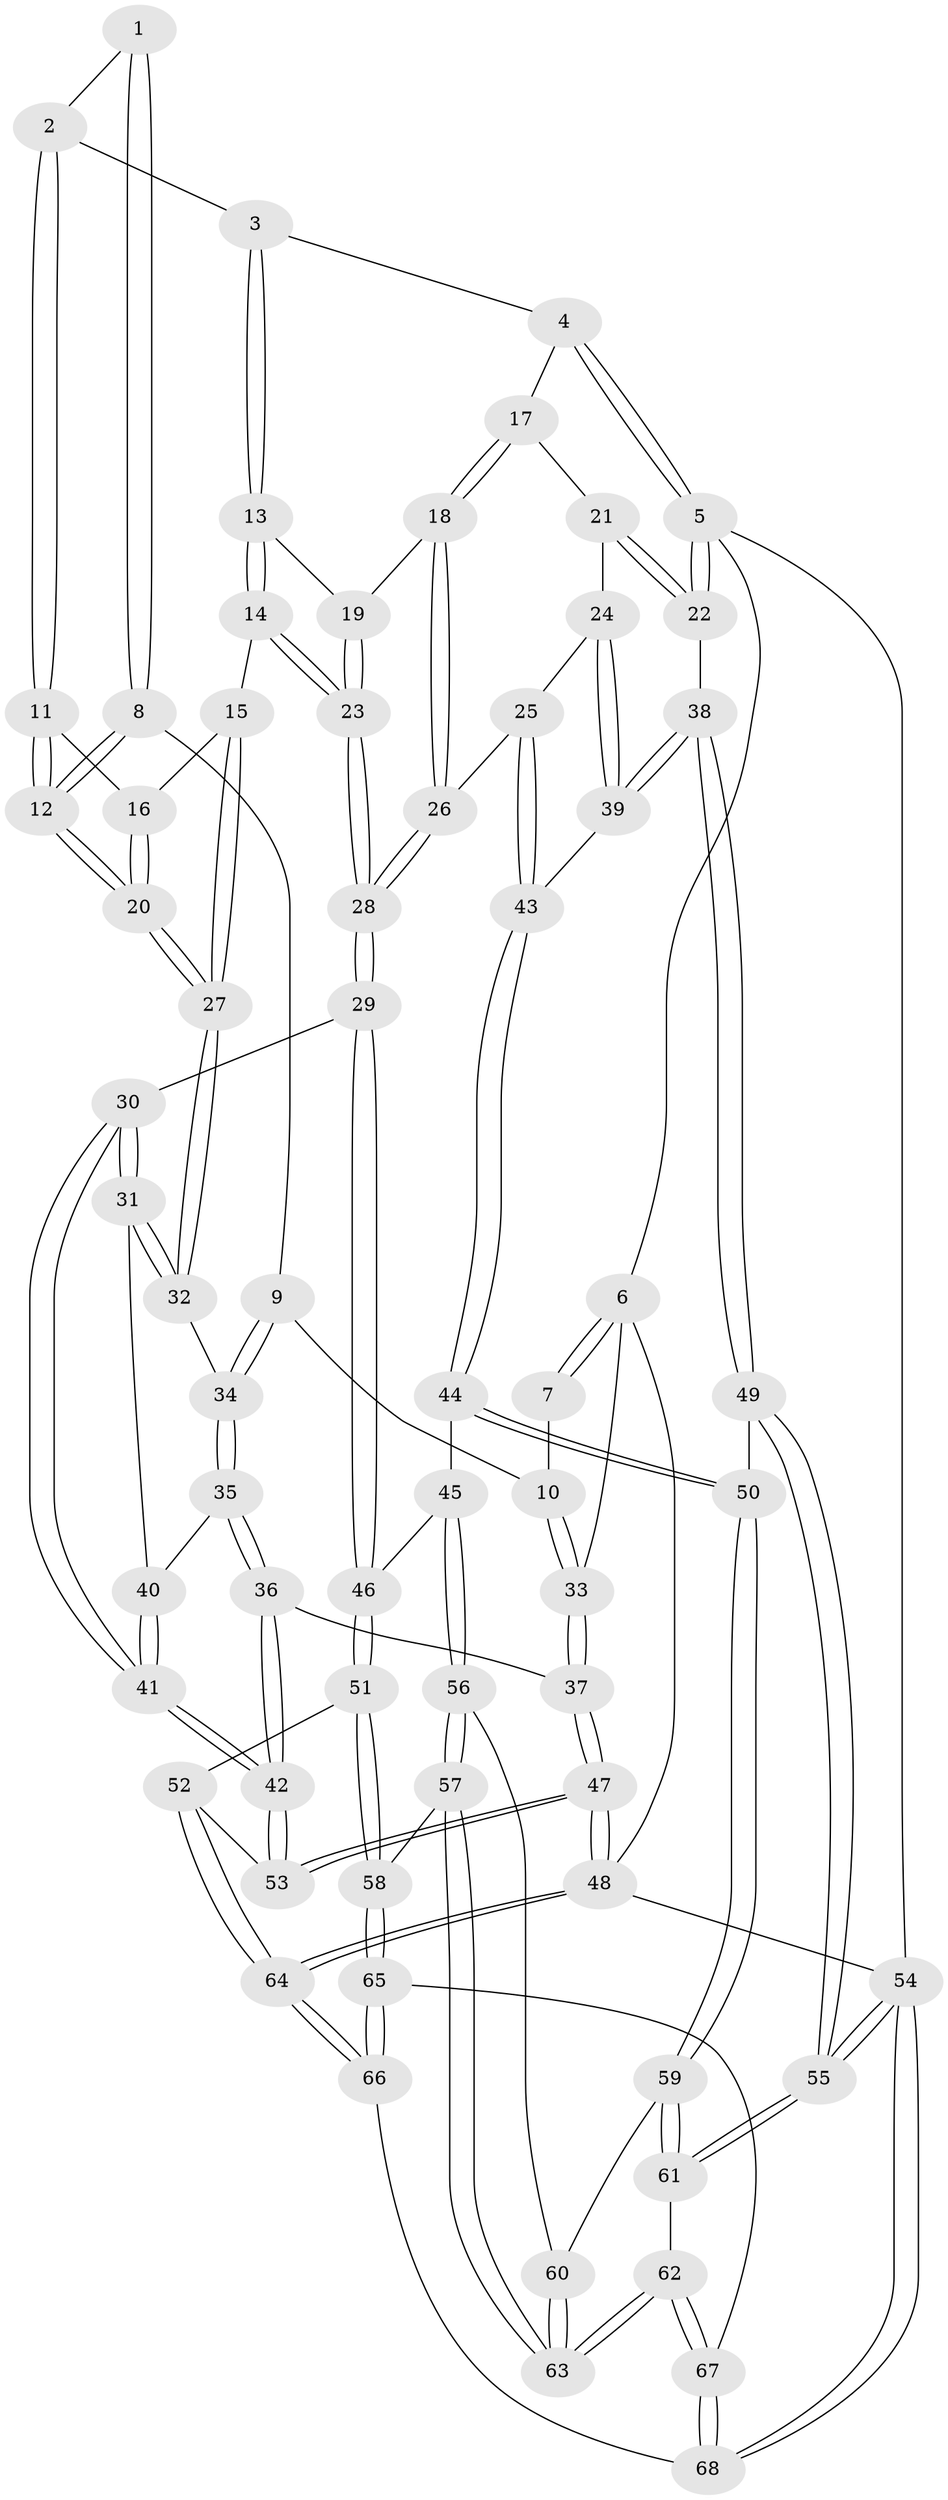 // coarse degree distribution, {5: 0.15, 7: 0.05, 3: 0.2, 4: 0.35, 2: 0.15, 8: 0.05, 6: 0.05}
// Generated by graph-tools (version 1.1) at 2025/21/03/04/25 18:21:20]
// undirected, 68 vertices, 167 edges
graph export_dot {
graph [start="1"]
  node [color=gray90,style=filled];
  1 [pos="+0.2253921837566511+0"];
  2 [pos="+0.3662806141708362+0"];
  3 [pos="+0.4522034778091495+0"];
  4 [pos="+0.6745289019935464+0"];
  5 [pos="+1+0"];
  6 [pos="+0+0"];
  7 [pos="+0.11348955797596041+0"];
  8 [pos="+0.16775767628072547+0.1585859623571416"];
  9 [pos="+0.09217747767944182+0.17200818979682603"];
  10 [pos="+0.0783921737862196+0.1669649395452218"];
  11 [pos="+0.31145557972139404+0.09029455036134196"];
  12 [pos="+0.1926768390024978+0.17664599293661218"];
  13 [pos="+0.4486154626528393+0.08813838361858174"];
  14 [pos="+0.38381963045089934+0.18547162049645682"];
  15 [pos="+0.36845067770294654+0.18755675213154116"];
  16 [pos="+0.3119972278482002+0.09279449896113484"];
  17 [pos="+0.6801047105297371+0"];
  18 [pos="+0.5320211154865678+0.1900510504358138"];
  19 [pos="+0.4867700464855425+0.16994575116332564"];
  20 [pos="+0.26418598803498045+0.2845113456577028"];
  21 [pos="+0.7507216505760264+0.02136002239941638"];
  22 [pos="+1+0.2420962665429619"];
  23 [pos="+0.4351413730621757+0.22426160822518362"];
  24 [pos="+0.7352133514751442+0.12516398200013645"];
  25 [pos="+0.6481184732643281+0.3237744441151787"];
  26 [pos="+0.6285454090404258+0.32396457480970636"];
  27 [pos="+0.26496508219562764+0.2863255911639093"];
  28 [pos="+0.46550098678812174+0.3801877830249108"];
  29 [pos="+0.3723951415334982+0.44995176938486947"];
  30 [pos="+0.3406808077367533+0.44492712469585466"];
  31 [pos="+0.2857477555488424+0.37938533354412146"];
  32 [pos="+0.2651061225721134+0.3003715923569479"];
  33 [pos="+0+0.1702307600092781"];
  34 [pos="+0.1004650054827782+0.26750226980688735"];
  35 [pos="+0.016617489745340476+0.3718747736099067"];
  36 [pos="+0+0.38172549698479097"];
  37 [pos="+0+0.37184109660154296"];
  38 [pos="+1+0.3828832660356866"];
  39 [pos="+0.9967153184425745+0.36591828084980144"];
  40 [pos="+0.05042512896064019+0.38212765622582445"];
  41 [pos="+0.17655423230278108+0.6027390481702884"];
  42 [pos="+0.16941996994986103+0.6133314322176043"];
  43 [pos="+0.7005549501711517+0.37861306616372187"];
  44 [pos="+0.7089212133165618+0.5836208841676574"];
  45 [pos="+0.4820158721390162+0.6057004582561173"];
  46 [pos="+0.456628498198166+0.5845695628576867"];
  47 [pos="+0+0.6968119850452694"];
  48 [pos="+0+1"];
  49 [pos="+1+0.49893612100173085"];
  50 [pos="+0.7543844609508087+0.6333981850531177"];
  51 [pos="+0.2942605317385159+0.7519180953132403"];
  52 [pos="+0.21302747512530718+0.7704720923172306"];
  53 [pos="+0.16632723315583597+0.6217472129771932"];
  54 [pos="+1+1"];
  55 [pos="+1+1"];
  56 [pos="+0.4995470100373462+0.7516845012256387"];
  57 [pos="+0.4908036636661642+0.7982963801440291"];
  58 [pos="+0.48452642298499277+0.8039692405781197"];
  59 [pos="+0.754617378898495+0.6685789672957068"];
  60 [pos="+0.7309701263816105+0.7036644044748883"];
  61 [pos="+0.983103775151515+0.8867395066500627"];
  62 [pos="+0.6921755508996285+0.9200863516231466"];
  63 [pos="+0.6738252336596477+0.8690342050666391"];
  64 [pos="+0.10255480257479005+1"];
  65 [pos="+0.4643701218700132+0.8538418589410774"];
  66 [pos="+0.14380344571614337+1"];
  67 [pos="+0.6312417728433715+1"];
  68 [pos="+0.6212652446464136+1"];
  1 -- 2;
  1 -- 8;
  1 -- 8;
  2 -- 3;
  2 -- 11;
  2 -- 11;
  3 -- 4;
  3 -- 13;
  3 -- 13;
  4 -- 5;
  4 -- 5;
  4 -- 17;
  5 -- 6;
  5 -- 22;
  5 -- 22;
  5 -- 54;
  6 -- 7;
  6 -- 7;
  6 -- 33;
  6 -- 48;
  7 -- 10;
  8 -- 9;
  8 -- 12;
  8 -- 12;
  9 -- 10;
  9 -- 34;
  9 -- 34;
  10 -- 33;
  10 -- 33;
  11 -- 12;
  11 -- 12;
  11 -- 16;
  12 -- 20;
  12 -- 20;
  13 -- 14;
  13 -- 14;
  13 -- 19;
  14 -- 15;
  14 -- 23;
  14 -- 23;
  15 -- 16;
  15 -- 27;
  15 -- 27;
  16 -- 20;
  16 -- 20;
  17 -- 18;
  17 -- 18;
  17 -- 21;
  18 -- 19;
  18 -- 26;
  18 -- 26;
  19 -- 23;
  19 -- 23;
  20 -- 27;
  20 -- 27;
  21 -- 22;
  21 -- 22;
  21 -- 24;
  22 -- 38;
  23 -- 28;
  23 -- 28;
  24 -- 25;
  24 -- 39;
  24 -- 39;
  25 -- 26;
  25 -- 43;
  25 -- 43;
  26 -- 28;
  26 -- 28;
  27 -- 32;
  27 -- 32;
  28 -- 29;
  28 -- 29;
  29 -- 30;
  29 -- 46;
  29 -- 46;
  30 -- 31;
  30 -- 31;
  30 -- 41;
  30 -- 41;
  31 -- 32;
  31 -- 32;
  31 -- 40;
  32 -- 34;
  33 -- 37;
  33 -- 37;
  34 -- 35;
  34 -- 35;
  35 -- 36;
  35 -- 36;
  35 -- 40;
  36 -- 37;
  36 -- 42;
  36 -- 42;
  37 -- 47;
  37 -- 47;
  38 -- 39;
  38 -- 39;
  38 -- 49;
  38 -- 49;
  39 -- 43;
  40 -- 41;
  40 -- 41;
  41 -- 42;
  41 -- 42;
  42 -- 53;
  42 -- 53;
  43 -- 44;
  43 -- 44;
  44 -- 45;
  44 -- 50;
  44 -- 50;
  45 -- 46;
  45 -- 56;
  45 -- 56;
  46 -- 51;
  46 -- 51;
  47 -- 48;
  47 -- 48;
  47 -- 53;
  47 -- 53;
  48 -- 64;
  48 -- 64;
  48 -- 54;
  49 -- 50;
  49 -- 55;
  49 -- 55;
  50 -- 59;
  50 -- 59;
  51 -- 52;
  51 -- 58;
  51 -- 58;
  52 -- 53;
  52 -- 64;
  52 -- 64;
  54 -- 55;
  54 -- 55;
  54 -- 68;
  54 -- 68;
  55 -- 61;
  55 -- 61;
  56 -- 57;
  56 -- 57;
  56 -- 60;
  57 -- 58;
  57 -- 63;
  57 -- 63;
  58 -- 65;
  58 -- 65;
  59 -- 60;
  59 -- 61;
  59 -- 61;
  60 -- 63;
  60 -- 63;
  61 -- 62;
  62 -- 63;
  62 -- 63;
  62 -- 67;
  62 -- 67;
  64 -- 66;
  64 -- 66;
  65 -- 66;
  65 -- 66;
  65 -- 67;
  66 -- 68;
  67 -- 68;
  67 -- 68;
}
